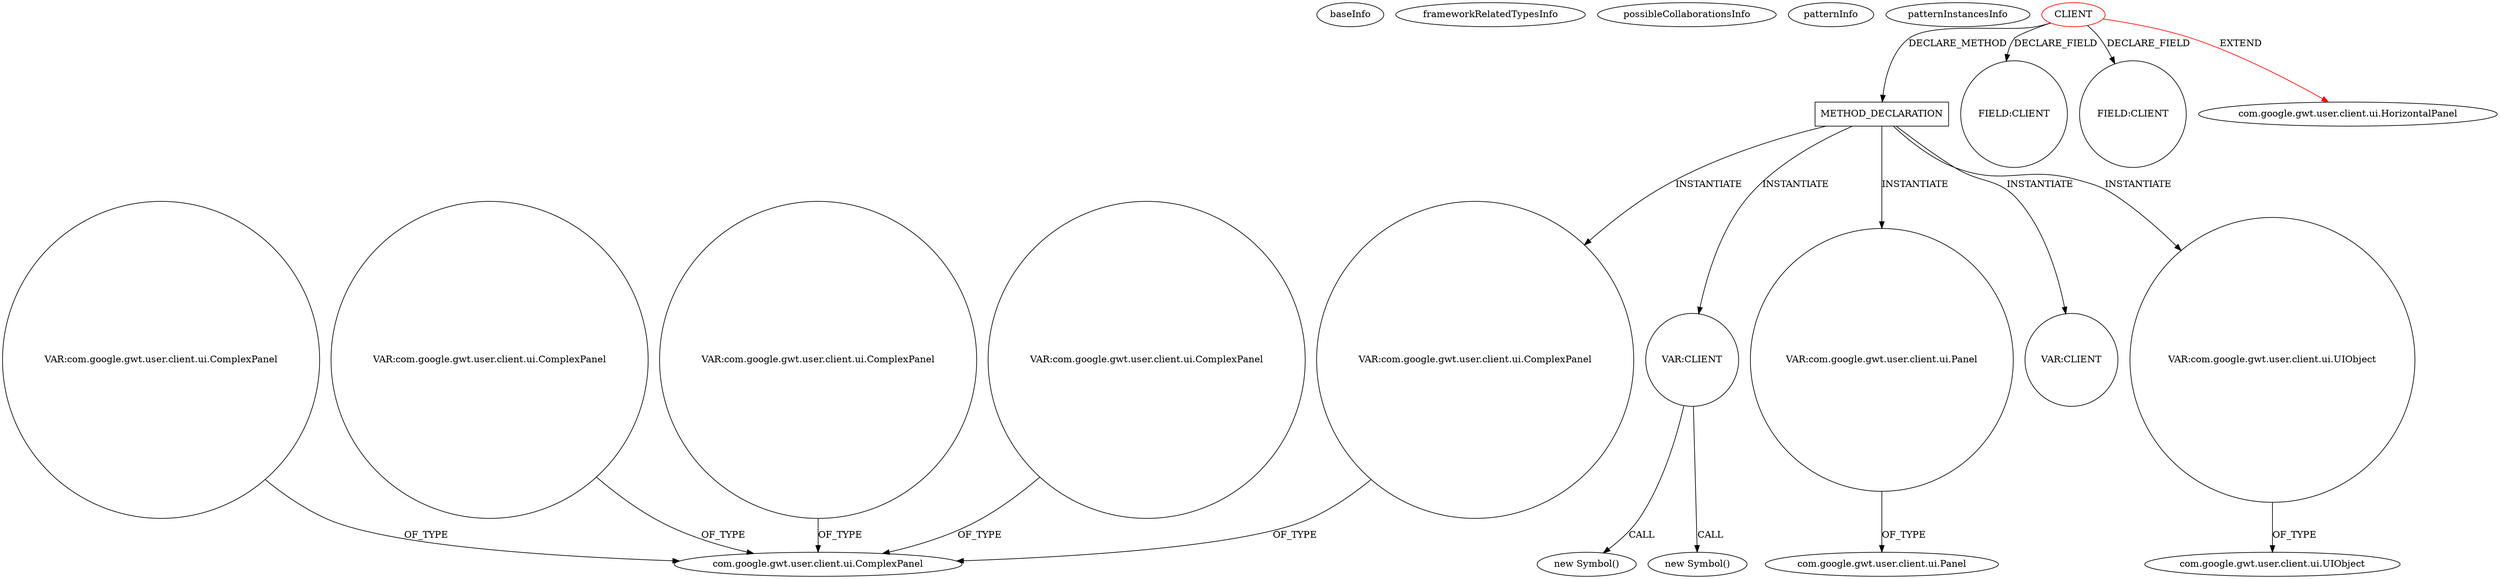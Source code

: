 digraph {
baseInfo[graphId=834,category="pattern",isAnonymous=false,possibleRelation=false]
frameworkRelatedTypesInfo[0="com.google.gwt.user.client.ui.HorizontalPanel"]
possibleCollaborationsInfo[]
patternInfo[frequency=2.0,patternRootClient=0]
patternInstancesInfo[0="luxferrari-AlgebrApp~/luxferrari-AlgebrApp/AlgebrApp-master/AlgebrApp/src/org/luxferrari/algebrapp/client/Product.java~Product~3664",1="luxferrari-AlgebrApp~/luxferrari-AlgebrApp/AlgebrApp-master/AlgebrApp/src/org/luxferrari/algebrapp/client/SubPolynomial.java~SubPolynomial~3660"]
126[label="new Symbol()",vertexType="CONSTRUCTOR_CALL",isFrameworkType=false]
51[label="VAR:CLIENT",vertexType="VARIABLE_EXPRESION",isFrameworkType=false,shape=circle]
28[label="METHOD_DECLARATION",vertexType="CLIENT_METHOD_DECLARATION",isFrameworkType=false,shape=box]
29[label="VAR:com.google.gwt.user.client.ui.Panel",vertexType="VARIABLE_EXPRESION",isFrameworkType=false,shape=circle]
41[label="VAR:com.google.gwt.user.client.ui.UIObject",vertexType="VARIABLE_EXPRESION",isFrameworkType=false,shape=circle]
0[label="CLIENT",vertexType="ROOT_CLIENT_CLASS_DECLARATION",isFrameworkType=false,color=red]
31[label="com.google.gwt.user.client.ui.Panel",vertexType="FRAMEWORK_CLASS_TYPE",isFrameworkType=false]
43[label="com.google.gwt.user.client.ui.UIObject",vertexType="FRAMEWORK_CLASS_TYPE",isFrameworkType=false]
11[label="FIELD:CLIENT",vertexType="FIELD_DECLARATION",isFrameworkType=false,shape=circle]
7[label="FIELD:CLIENT",vertexType="FIELD_DECLARATION",isFrameworkType=false,shape=circle]
89[label="VAR:CLIENT",vertexType="VARIABLE_EXPRESION",isFrameworkType=false,shape=circle]
44[label="VAR:com.google.gwt.user.client.ui.ComplexPanel",vertexType="VARIABLE_EXPRESION",isFrameworkType=false,shape=circle]
1[label="com.google.gwt.user.client.ui.HorizontalPanel",vertexType="FRAMEWORK_CLASS_TYPE",isFrameworkType=false]
107[label="new Symbol()",vertexType="CONSTRUCTOR_CALL",isFrameworkType=false]
40[label="com.google.gwt.user.client.ui.ComplexPanel",vertexType="FRAMEWORK_CLASS_TYPE",isFrameworkType=false]
184[label="VAR:com.google.gwt.user.client.ui.ComplexPanel",vertexType="VARIABLE_EXPRESION",isFrameworkType=false,shape=circle]
163[label="VAR:com.google.gwt.user.client.ui.ComplexPanel",vertexType="VARIABLE_EXPRESION",isFrameworkType=false,shape=circle]
190[label="VAR:com.google.gwt.user.client.ui.ComplexPanel",vertexType="VARIABLE_EXPRESION",isFrameworkType=false,shape=circle]
199[label="VAR:com.google.gwt.user.client.ui.ComplexPanel",vertexType="VARIABLE_EXPRESION",isFrameworkType=false,shape=circle]
28->89[label="INSTANTIATE"]
163->40[label="OF_TYPE"]
190->40[label="OF_TYPE"]
0->1[label="EXTEND",color=red]
51->126[label="CALL"]
0->28[label="DECLARE_METHOD"]
29->31[label="OF_TYPE"]
0->7[label="DECLARE_FIELD"]
28->29[label="INSTANTIATE"]
184->40[label="OF_TYPE"]
44->40[label="OF_TYPE"]
28->41[label="INSTANTIATE"]
199->40[label="OF_TYPE"]
28->44[label="INSTANTIATE"]
28->51[label="INSTANTIATE"]
51->107[label="CALL"]
41->43[label="OF_TYPE"]
0->11[label="DECLARE_FIELD"]
}

